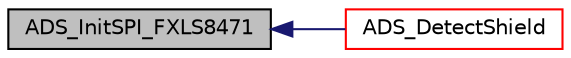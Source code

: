 digraph "ADS_InitSPI_FXLS8471"
{
  edge [fontname="Helvetica",fontsize="10",labelfontname="Helvetica",labelfontsize="10"];
  node [fontname="Helvetica",fontsize="10",shape=record];
  rankdir="LR";
  Node120 [label="ADS_InitSPI_FXLS8471",height=0.2,width=0.4,color="black", fillcolor="grey75", style="filled", fontcolor="black"];
  Node120 -> Node121 [dir="back",color="midnightblue",fontsize="10",style="solid",fontname="Helvetica"];
  Node121 [label="ADS_DetectShield",height=0.2,width=0.4,color="red", fillcolor="white", style="filled",URL="$auto__detection__service__kl25z_8c.html#a01f30c94c49eadb65cc176f79209e84c"];
}
